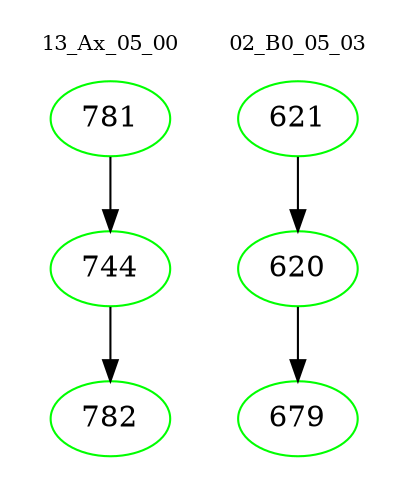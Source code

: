 digraph{
subgraph cluster_0 {
color = white
label = "13_Ax_05_00";
fontsize=10;
T0_781 [label="781", color="green"]
T0_781 -> T0_744 [color="black"]
T0_744 [label="744", color="green"]
T0_744 -> T0_782 [color="black"]
T0_782 [label="782", color="green"]
}
subgraph cluster_1 {
color = white
label = "02_B0_05_03";
fontsize=10;
T1_621 [label="621", color="green"]
T1_621 -> T1_620 [color="black"]
T1_620 [label="620", color="green"]
T1_620 -> T1_679 [color="black"]
T1_679 [label="679", color="green"]
}
}

